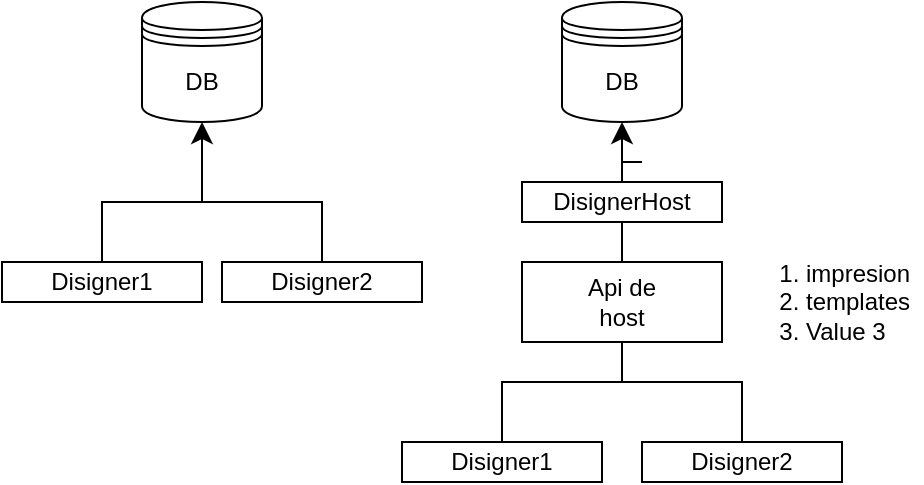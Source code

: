 <mxfile>
    <diagram id="qOnrN91aBeItRubPCont" name="Page-1">
        <mxGraphModel dx="955" dy="631" grid="1" gridSize="10" guides="1" tooltips="1" connect="1" arrows="1" fold="1" page="1" pageScale="1" pageWidth="850" pageHeight="1100" math="0" shadow="0">
            <root>
                <mxCell id="0"/>
                <mxCell id="1" parent="0"/>
                <mxCell id="2" value="DB" style="shape=datastore;whiteSpace=wrap;html=1;" vertex="1" parent="1">
                    <mxGeometry x="150" y="410" width="60" height="60" as="geometry"/>
                </mxCell>
                <mxCell id="3" value="Disigner1" style="whiteSpace=wrap;html=1;align=center;verticalAlign=middle;treeFolding=1;treeMoving=1;newEdgeStyle={&quot;edgeStyle&quot;:&quot;elbowEdgeStyle&quot;,&quot;startArrow&quot;:&quot;none&quot;,&quot;endArrow&quot;:&quot;none&quot;};" vertex="1" parent="1">
                    <mxGeometry x="80" y="540" width="100" height="20" as="geometry"/>
                </mxCell>
                <mxCell id="4" value="" style="edgeStyle=elbowEdgeStyle;elbow=vertical;sourcePerimeterSpacing=0;targetPerimeterSpacing=0;startArrow=none;endArrow=none;rounded=0;curved=0;" edge="1" target="3" parent="1">
                    <mxGeometry relative="1" as="geometry">
                        <mxPoint x="210" y="510" as="sourcePoint"/>
                        <Array as="points">
                            <mxPoint x="130" y="510"/>
                        </Array>
                    </mxGeometry>
                </mxCell>
                <mxCell id="5" value="Disigner2" style="whiteSpace=wrap;html=1;align=center;verticalAlign=middle;treeFolding=1;treeMoving=1;newEdgeStyle={&quot;edgeStyle&quot;:&quot;elbowEdgeStyle&quot;,&quot;startArrow&quot;:&quot;none&quot;,&quot;endArrow&quot;:&quot;none&quot;};" vertex="1" parent="1">
                    <mxGeometry x="190" y="540" width="100" height="20" as="geometry"/>
                </mxCell>
                <mxCell id="7" value="" style="edgeStyle=segmentEdgeStyle;endArrow=classic;html=1;curved=0;rounded=0;endSize=8;startSize=8;exitX=0.5;exitY=0;exitDx=0;exitDy=0;entryX=0.5;entryY=1;entryDx=0;entryDy=0;" edge="1" parent="1" source="5" target="2">
                    <mxGeometry width="50" height="50" relative="1" as="geometry">
                        <mxPoint x="240" y="510" as="sourcePoint"/>
                        <mxPoint x="290" y="460" as="targetPoint"/>
                        <Array as="points">
                            <mxPoint x="240" y="510"/>
                            <mxPoint x="180" y="510"/>
                            <mxPoint x="180" y="470"/>
                        </Array>
                    </mxGeometry>
                </mxCell>
                <mxCell id="8" value="DB" style="shape=datastore;whiteSpace=wrap;html=1;" vertex="1" parent="1">
                    <mxGeometry x="360" y="410" width="60" height="60" as="geometry"/>
                </mxCell>
                <mxCell id="9" value="Disigner1" style="whiteSpace=wrap;html=1;align=center;verticalAlign=middle;treeFolding=1;treeMoving=1;newEdgeStyle={&quot;edgeStyle&quot;:&quot;elbowEdgeStyle&quot;,&quot;startArrow&quot;:&quot;none&quot;,&quot;endArrow&quot;:&quot;none&quot;};" vertex="1" parent="1">
                    <mxGeometry x="280" y="630" width="100" height="20" as="geometry"/>
                </mxCell>
                <mxCell id="10" value="" style="edgeStyle=elbowEdgeStyle;elbow=vertical;sourcePerimeterSpacing=0;targetPerimeterSpacing=0;startArrow=none;endArrow=none;rounded=0;curved=0;exitX=0.5;exitY=0;exitDx=0;exitDy=0;" edge="1" parent="1" target="9" source="11">
                    <mxGeometry relative="1" as="geometry">
                        <mxPoint x="410" y="600" as="sourcePoint"/>
                        <Array as="points">
                            <mxPoint x="330" y="600"/>
                        </Array>
                    </mxGeometry>
                </mxCell>
                <mxCell id="11" value="Disigner2" style="whiteSpace=wrap;html=1;align=center;verticalAlign=middle;treeFolding=1;treeMoving=1;newEdgeStyle={&quot;edgeStyle&quot;:&quot;elbowEdgeStyle&quot;,&quot;startArrow&quot;:&quot;none&quot;,&quot;endArrow&quot;:&quot;none&quot;};" vertex="1" parent="1">
                    <mxGeometry x="400" y="630" width="100" height="20" as="geometry"/>
                </mxCell>
                <mxCell id="12" value="" style="edgeStyle=segmentEdgeStyle;endArrow=classic;html=1;curved=0;rounded=0;endSize=8;startSize=8;exitX=0.5;exitY=0;exitDx=0;exitDy=0;entryX=0.5;entryY=1;entryDx=0;entryDy=0;startArrow=none;" edge="1" parent="1" source="13" target="8">
                    <mxGeometry width="50" height="50" relative="1" as="geometry">
                        <mxPoint x="450" y="540" as="sourcePoint"/>
                        <mxPoint x="500" y="490" as="targetPoint"/>
                        <Array as="points">
                            <mxPoint x="400" y="490"/>
                            <mxPoint x="400" y="490"/>
                        </Array>
                    </mxGeometry>
                </mxCell>
                <mxCell id="15" style="edgeStyle=elbowEdgeStyle;html=1;startArrow=none;endArrow=none;entryX=0.5;entryY=0;entryDx=0;entryDy=0;" edge="1" parent="1" source="13" target="16">
                    <mxGeometry relative="1" as="geometry">
                        <mxPoint x="500" y="540" as="targetPoint"/>
                    </mxGeometry>
                </mxCell>
                <mxCell id="13" value="DisignerHost" style="whiteSpace=wrap;html=1;align=center;verticalAlign=middle;treeFolding=1;treeMoving=1;newEdgeStyle={&quot;edgeStyle&quot;:&quot;elbowEdgeStyle&quot;,&quot;startArrow&quot;:&quot;none&quot;,&quot;endArrow&quot;:&quot;none&quot;};" vertex="1" parent="1">
                    <mxGeometry x="340" y="500" width="100" height="20" as="geometry"/>
                </mxCell>
                <mxCell id="18" style="edgeStyle=elbowEdgeStyle;html=1;startArrow=none;endArrow=none;" edge="1" parent="1" source="16">
                    <mxGeometry relative="1" as="geometry">
                        <mxPoint x="390" y="600" as="targetPoint"/>
                        <Array as="points">
                            <mxPoint x="390" y="580"/>
                        </Array>
                    </mxGeometry>
                </mxCell>
                <mxCell id="16" value="Api de &lt;br&gt;host" style="whiteSpace=wrap;html=1;align=center;verticalAlign=middle;treeFolding=1;treeMoving=1;newEdgeStyle={&quot;edgeStyle&quot;:&quot;elbowEdgeStyle&quot;,&quot;startArrow&quot;:&quot;none&quot;,&quot;endArrow&quot;:&quot;none&quot;};" vertex="1" parent="1">
                    <mxGeometry x="340" y="540" width="100" height="40" as="geometry"/>
                </mxCell>
                <mxCell id="19" value="&lt;ol&gt;&lt;li&gt;impresion&lt;/li&gt;&lt;li&gt;templates&lt;/li&gt;&lt;li&gt;Value 3&lt;/li&gt;&lt;/ol&gt;" style="text;strokeColor=none;fillColor=none;html=1;whiteSpace=wrap;verticalAlign=middle;overflow=hidden;" vertex="1" parent="1">
                    <mxGeometry x="440" y="520" width="100" height="80" as="geometry"/>
                </mxCell>
            </root>
        </mxGraphModel>
    </diagram>
</mxfile>